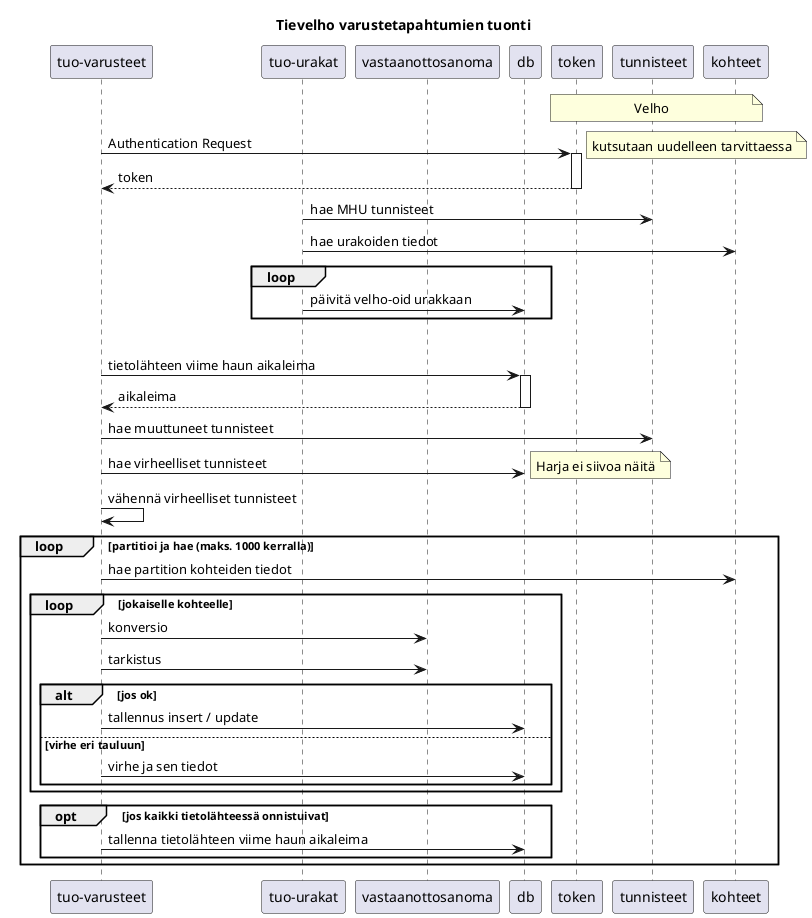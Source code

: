 // https://plantuml.com
// https://plugins.jetbrains.com/plugin/7017-plantuml-integration
@startuml
title Tievelho varustetapahtumien tuonti
participant "tuo-varusteet" as tuo_varusteet
participant "tuo-urakat" as tuo_urakat
participant vastaanottosanoma as vs
participant db as db
participant token
participant tunnisteet
participant kohteet

note over token, kohteet: Velho
tuo_varusteet->token : Authentication Request
activate token
note right:  kutsutaan uudelleen tarvittaessa
token-->tuo_varusteet: token
deactivate token

tuo_urakat->tunnisteet: hae MHU tunnisteet
tuo_urakat->kohteet: hae urakoiden tiedot
loop
  tuo_urakat->db: päivitä velho-oid urakkaan
end
loop kaikille 13 tietolähteelle
    tuo_varusteet->db: tietolähteen viime haun aikaleima
    activate db
    db-->tuo_varusteet: aikaleima
    deactivate db
    tuo_varusteet->tunnisteet: hae muuttuneet tunnisteet
    tuo_varusteet->db: hae virheelliset tunnisteet
    note right: Harja ei siivoa näitä
    tuo_varusteet->tuo_varusteet: vähennä virheelliset tunnisteet
    loop partitioi ja hae (maks. 1000 kerralla)
        tuo_varusteet->kohteet: hae partition kohteiden tiedot
    loop jokaiselle kohteelle
        tuo_varusteet->vs: konversio
        tuo_varusteet->vs: tarkistus
        alt jos ok
            tuo_varusteet->db: tallennus insert / update
        else virhe eri tauluun
            tuo_varusteet->db: virhe ja sen tiedot
        end
    end
    opt jos kaikki tietolähteessä onnistuivat
        tuo_varusteet->db: tallenna tietolähteen viime haun aikaleima
    end
end
@enduml


